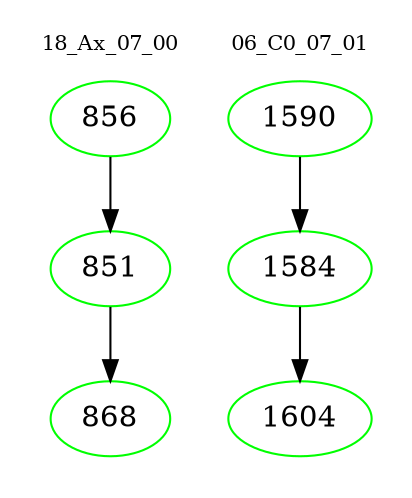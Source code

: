 digraph{
subgraph cluster_0 {
color = white
label = "18_Ax_07_00";
fontsize=10;
T0_856 [label="856", color="green"]
T0_856 -> T0_851 [color="black"]
T0_851 [label="851", color="green"]
T0_851 -> T0_868 [color="black"]
T0_868 [label="868", color="green"]
}
subgraph cluster_1 {
color = white
label = "06_C0_07_01";
fontsize=10;
T1_1590 [label="1590", color="green"]
T1_1590 -> T1_1584 [color="black"]
T1_1584 [label="1584", color="green"]
T1_1584 -> T1_1604 [color="black"]
T1_1604 [label="1604", color="green"]
}
}
